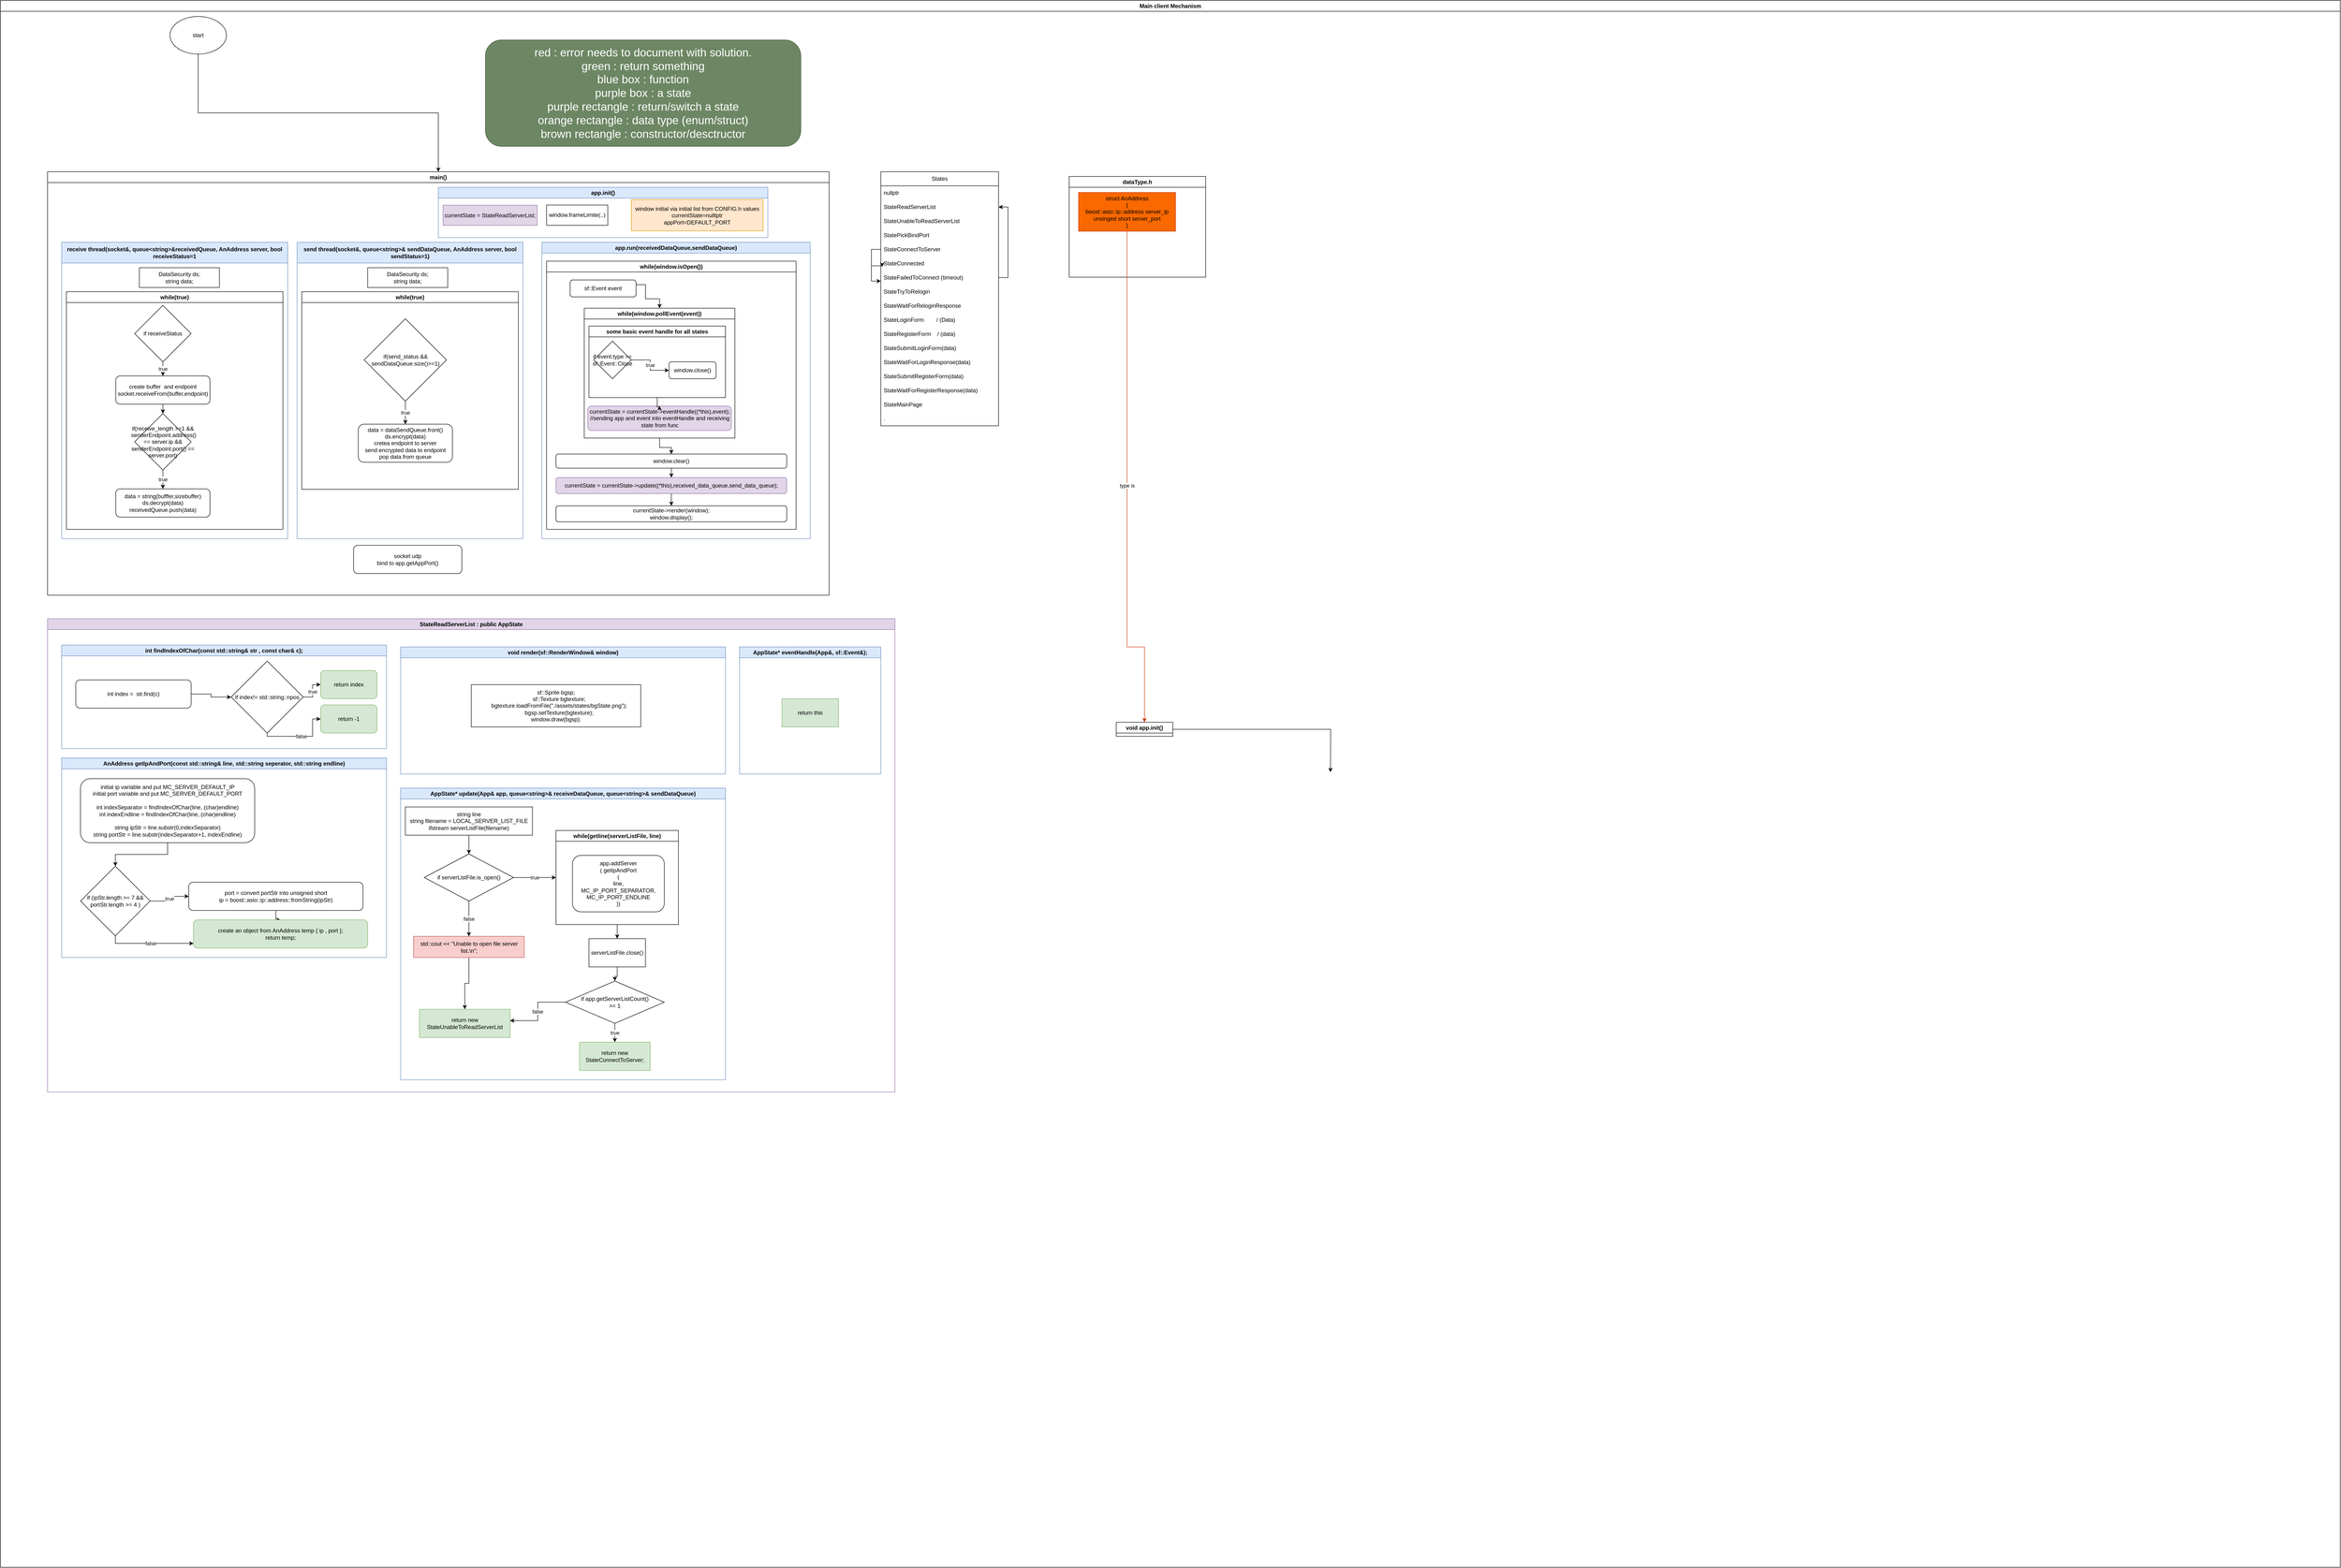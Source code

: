 <mxfile version="22.1.0" type="device">
  <diagram name="Page-1" id="vLcd6pM4zl26Jcu09bP7">
    <mxGraphModel dx="2947" dy="596" grid="1" gridSize="10" guides="1" tooltips="1" connect="1" arrows="1" fold="1" page="1" pageScale="1" pageWidth="850" pageHeight="1100" math="0" shadow="0">
      <root>
        <mxCell id="0" />
        <mxCell id="1" parent="0" />
        <mxCell id="88QjZehT4qtoE1vnCCCp-3" value="Main client Mechanism" style="swimlane;whiteSpace=wrap;html=1;" parent="1" vertex="1">
          <mxGeometry x="-1120" y="16" width="4970" height="3330" as="geometry">
            <mxRectangle x="30" y="180" width="170" height="30" as="alternateBounds" />
          </mxGeometry>
        </mxCell>
        <mxCell id="88QjZehT4qtoE1vnCCCp-85" value="main()" style="swimlane;whiteSpace=wrap;html=1;" parent="88QjZehT4qtoE1vnCCCp-3" vertex="1">
          <mxGeometry x="100" y="364" width="1660" height="900" as="geometry">
            <mxRectangle x="90" y="160" width="150" height="46" as="alternateBounds" />
          </mxGeometry>
        </mxCell>
        <mxCell id="88QjZehT4qtoE1vnCCCp-86" value="receive thread(socket&amp;amp;, queue&amp;lt;string&amp;gt;&amp;amp;receivedQueue, AnAddress server, bool receiveStatus=1" style="swimlane;whiteSpace=wrap;html=1;startSize=44;fillColor=#dae8fc;strokeColor=#6c8ebf;" parent="88QjZehT4qtoE1vnCCCp-85" vertex="1">
          <mxGeometry x="30" y="150" width="480" height="630" as="geometry" />
        </mxCell>
        <mxCell id="88QjZehT4qtoE1vnCCCp-87" value="while(true)" style="swimlane;whiteSpace=wrap;html=1;" parent="88QjZehT4qtoE1vnCCCp-86" vertex="1">
          <mxGeometry x="10" y="105" width="460" height="505" as="geometry" />
        </mxCell>
        <mxCell id="88QjZehT4qtoE1vnCCCp-23" value="if receiveStatus" style="rhombus;whiteSpace=wrap;html=1;" parent="88QjZehT4qtoE1vnCCCp-87" vertex="1">
          <mxGeometry x="145" y="29" width="120" height="120" as="geometry" />
        </mxCell>
        <mxCell id="jVQ7sOu-xko2BOFdehuY-36" style="edgeStyle=orthogonalEdgeStyle;rounded=0;orthogonalLoop=1;jettySize=auto;html=1;" edge="1" parent="88QjZehT4qtoE1vnCCCp-87" source="88QjZehT4qtoE1vnCCCp-17" target="jVQ7sOu-xko2BOFdehuY-35">
          <mxGeometry relative="1" as="geometry" />
        </mxCell>
        <mxCell id="88QjZehT4qtoE1vnCCCp-17" value="create buffer&amp;nbsp; and endpoint&lt;br&gt;socket.receiveFrom(buffer,endpoint)" style="rounded=1;whiteSpace=wrap;html=1;" parent="88QjZehT4qtoE1vnCCCp-87" vertex="1">
          <mxGeometry x="105" y="179" width="200" height="60" as="geometry" />
        </mxCell>
        <mxCell id="88QjZehT4qtoE1vnCCCp-18" value="true" style="edgeStyle=orthogonalEdgeStyle;rounded=0;orthogonalLoop=1;jettySize=auto;html=1;" parent="88QjZehT4qtoE1vnCCCp-87" source="88QjZehT4qtoE1vnCCCp-23" target="88QjZehT4qtoE1vnCCCp-17" edge="1">
          <mxGeometry x="0.002" relative="1" as="geometry">
            <mxPoint as="offset" />
          </mxGeometry>
        </mxCell>
        <mxCell id="jVQ7sOu-xko2BOFdehuY-38" value="true" style="edgeStyle=orthogonalEdgeStyle;rounded=0;orthogonalLoop=1;jettySize=auto;html=1;" edge="1" parent="88QjZehT4qtoE1vnCCCp-87" source="jVQ7sOu-xko2BOFdehuY-35" target="jVQ7sOu-xko2BOFdehuY-37">
          <mxGeometry relative="1" as="geometry" />
        </mxCell>
        <mxCell id="jVQ7sOu-xko2BOFdehuY-35" value="&lt;div&gt;if(receive_length &amp;gt;=1 &amp;amp;&amp;amp;&lt;/div&gt;&lt;div&gt;&amp;nbsp;senderEndpoint.address() == server.ip &amp;amp;&amp;amp;&lt;/div&gt;&lt;div&gt;senderEndpoint.port() == server.port)&lt;/div&gt;" style="rhombus;whiteSpace=wrap;html=1;" vertex="1" parent="88QjZehT4qtoE1vnCCCp-87">
          <mxGeometry x="145" y="259" width="120" height="120" as="geometry" />
        </mxCell>
        <mxCell id="jVQ7sOu-xko2BOFdehuY-37" value="data = string(bufffer,sizebuffer)&lt;br&gt;ds.decrypt(data)&lt;br&gt;receivedQueue.push(data)" style="rounded=1;whiteSpace=wrap;html=1;" vertex="1" parent="88QjZehT4qtoE1vnCCCp-87">
          <mxGeometry x="105" y="419" width="200" height="60" as="geometry" />
        </mxCell>
        <mxCell id="jVQ7sOu-xko2BOFdehuY-34" value="DataSecurity ds;&lt;br&gt;string data;" style="rounded=0;whiteSpace=wrap;html=1;" vertex="1" parent="88QjZehT4qtoE1vnCCCp-86">
          <mxGeometry x="165" y="54" width="170" height="42" as="geometry" />
        </mxCell>
        <mxCell id="jVQ7sOu-xko2BOFdehuY-1" value="send thread(socket&amp;amp;, queue&amp;lt;string&amp;gt;&amp;amp; sendDataQueue, AnAddress server, bool sendStatus=1)" style="swimlane;whiteSpace=wrap;html=1;startSize=44;fillColor=#dae8fc;strokeColor=#6c8ebf;" vertex="1" parent="88QjZehT4qtoE1vnCCCp-85">
          <mxGeometry x="530" y="150" width="480" height="630" as="geometry" />
        </mxCell>
        <mxCell id="jVQ7sOu-xko2BOFdehuY-2" value="while(true)" style="swimlane;whiteSpace=wrap;html=1;" vertex="1" parent="jVQ7sOu-xko2BOFdehuY-1">
          <mxGeometry x="10" y="105" width="460" height="420" as="geometry" />
        </mxCell>
        <mxCell id="jVQ7sOu-xko2BOFdehuY-33" value="true" style="edgeStyle=orthogonalEdgeStyle;rounded=0;orthogonalLoop=1;jettySize=auto;html=1;" edge="1" parent="jVQ7sOu-xko2BOFdehuY-2" source="jVQ7sOu-xko2BOFdehuY-31" target="jVQ7sOu-xko2BOFdehuY-32">
          <mxGeometry relative="1" as="geometry" />
        </mxCell>
        <mxCell id="jVQ7sOu-xko2BOFdehuY-31" value="if(send_status &amp;amp;&amp;amp; sendDataQueue.size()&amp;gt;=1)" style="rhombus;whiteSpace=wrap;html=1;" vertex="1" parent="jVQ7sOu-xko2BOFdehuY-2">
          <mxGeometry x="132.5" y="57.5" width="175" height="175" as="geometry" />
        </mxCell>
        <mxCell id="jVQ7sOu-xko2BOFdehuY-32" value="&lt;div&gt;data = dataSendQueue.front()&lt;/div&gt;&lt;div&gt;ds.encrypt(data)&lt;/div&gt;&lt;div&gt;cretea endpoint to server&lt;/div&gt;&lt;div&gt;send encrypted data to endpoint&lt;/div&gt;&lt;div&gt;pop data from queue&lt;/div&gt;" style="rounded=1;whiteSpace=wrap;html=1;" vertex="1" parent="jVQ7sOu-xko2BOFdehuY-2">
          <mxGeometry x="120" y="281.5" width="200" height="81" as="geometry" />
        </mxCell>
        <mxCell id="jVQ7sOu-xko2BOFdehuY-30" value="DataSecurity ds;&lt;br&gt;string data;" style="rounded=0;whiteSpace=wrap;html=1;" vertex="1" parent="jVQ7sOu-xko2BOFdehuY-1">
          <mxGeometry x="150" y="54" width="170" height="42" as="geometry" />
        </mxCell>
        <mxCell id="jVQ7sOu-xko2BOFdehuY-9" value="app.run(receivedDataQueue,sendDataQueue)" style="swimlane;whiteSpace=wrap;html=1;fillColor=#dae8fc;strokeColor=#6c8ebf;" vertex="1" parent="88QjZehT4qtoE1vnCCCp-85">
          <mxGeometry x="1050" y="150" width="570" height="630" as="geometry" />
        </mxCell>
        <mxCell id="jVQ7sOu-xko2BOFdehuY-10" value="while(window.isOpen())" style="swimlane;whiteSpace=wrap;html=1;" vertex="1" parent="jVQ7sOu-xko2BOFdehuY-9">
          <mxGeometry x="10" y="40" width="530" height="570" as="geometry" />
        </mxCell>
        <mxCell id="jVQ7sOu-xko2BOFdehuY-136" style="edgeStyle=orthogonalEdgeStyle;rounded=0;orthogonalLoop=1;jettySize=auto;html=1;" edge="1" parent="jVQ7sOu-xko2BOFdehuY-10" source="jVQ7sOu-xko2BOFdehuY-40" target="jVQ7sOu-xko2BOFdehuY-41">
          <mxGeometry relative="1" as="geometry">
            <Array as="points">
              <mxPoint x="210" y="50" />
              <mxPoint x="210" y="80" />
              <mxPoint x="240" y="80" />
            </Array>
          </mxGeometry>
        </mxCell>
        <mxCell id="jVQ7sOu-xko2BOFdehuY-40" value="sf::Event event" style="rounded=1;whiteSpace=wrap;html=1;" vertex="1" parent="jVQ7sOu-xko2BOFdehuY-10">
          <mxGeometry x="50" y="40" width="140" height="36" as="geometry" />
        </mxCell>
        <mxCell id="jVQ7sOu-xko2BOFdehuY-137" style="edgeStyle=orthogonalEdgeStyle;rounded=0;orthogonalLoop=1;jettySize=auto;html=1;" edge="1" parent="jVQ7sOu-xko2BOFdehuY-10" source="jVQ7sOu-xko2BOFdehuY-41" target="jVQ7sOu-xko2BOFdehuY-47">
          <mxGeometry relative="1" as="geometry" />
        </mxCell>
        <mxCell id="jVQ7sOu-xko2BOFdehuY-41" value="while(window.pollEvent(event))" style="swimlane;whiteSpace=wrap;html=1;" vertex="1" parent="jVQ7sOu-xko2BOFdehuY-10">
          <mxGeometry x="80" y="100" width="320" height="276" as="geometry" />
        </mxCell>
        <mxCell id="jVQ7sOu-xko2BOFdehuY-46" value="currentState = currentState-&amp;gt;eventHandle((*this),event);&lt;br&gt;//sending app and event into eventHandle and receiving state from func" style="rounded=1;whiteSpace=wrap;html=1;fillColor=#e1d5e7;strokeColor=#9673a6;" vertex="1" parent="jVQ7sOu-xko2BOFdehuY-41">
          <mxGeometry x="7.5" y="208" width="305" height="52" as="geometry" />
        </mxCell>
        <mxCell id="jVQ7sOu-xko2BOFdehuY-141" style="edgeStyle=orthogonalEdgeStyle;rounded=0;orthogonalLoop=1;jettySize=auto;html=1;" edge="1" parent="jVQ7sOu-xko2BOFdehuY-41" source="jVQ7sOu-xko2BOFdehuY-49" target="jVQ7sOu-xko2BOFdehuY-46">
          <mxGeometry relative="1" as="geometry" />
        </mxCell>
        <mxCell id="jVQ7sOu-xko2BOFdehuY-49" value="some basic event handle for all states" style="swimlane;whiteSpace=wrap;html=1;" vertex="1" parent="jVQ7sOu-xko2BOFdehuY-41">
          <mxGeometry x="10" y="38" width="290" height="152" as="geometry" />
        </mxCell>
        <mxCell id="jVQ7sOu-xko2BOFdehuY-42" value="if event.type == sf::Event::Close" style="rhombus;whiteSpace=wrap;html=1;" vertex="1" parent="jVQ7sOu-xko2BOFdehuY-49">
          <mxGeometry x="10" y="32" width="80" height="80" as="geometry" />
        </mxCell>
        <mxCell id="jVQ7sOu-xko2BOFdehuY-43" value="window.close()" style="rounded=1;whiteSpace=wrap;html=1;" vertex="1" parent="jVQ7sOu-xko2BOFdehuY-49">
          <mxGeometry x="170" y="76" width="100" height="36" as="geometry" />
        </mxCell>
        <mxCell id="jVQ7sOu-xko2BOFdehuY-44" value="true" style="edgeStyle=orthogonalEdgeStyle;rounded=0;orthogonalLoop=1;jettySize=auto;html=1;" edge="1" parent="jVQ7sOu-xko2BOFdehuY-49" source="jVQ7sOu-xko2BOFdehuY-42" target="jVQ7sOu-xko2BOFdehuY-43">
          <mxGeometry relative="1" as="geometry" />
        </mxCell>
        <mxCell id="jVQ7sOu-xko2BOFdehuY-139" style="edgeStyle=orthogonalEdgeStyle;rounded=0;orthogonalLoop=1;jettySize=auto;html=1;" edge="1" parent="jVQ7sOu-xko2BOFdehuY-10" source="jVQ7sOu-xko2BOFdehuY-47" target="jVQ7sOu-xko2BOFdehuY-133">
          <mxGeometry relative="1" as="geometry" />
        </mxCell>
        <mxCell id="jVQ7sOu-xko2BOFdehuY-47" value="window.clear()&lt;br&gt;" style="rounded=1;whiteSpace=wrap;html=1;" vertex="1" parent="jVQ7sOu-xko2BOFdehuY-10">
          <mxGeometry x="20" y="410" width="490" height="30" as="geometry" />
        </mxCell>
        <mxCell id="jVQ7sOu-xko2BOFdehuY-138" style="edgeStyle=orthogonalEdgeStyle;rounded=0;orthogonalLoop=1;jettySize=auto;html=1;" edge="1" parent="jVQ7sOu-xko2BOFdehuY-10" source="jVQ7sOu-xko2BOFdehuY-133" target="jVQ7sOu-xko2BOFdehuY-135">
          <mxGeometry relative="1" as="geometry" />
        </mxCell>
        <mxCell id="jVQ7sOu-xko2BOFdehuY-133" value="currentState = currentState-&amp;gt;update((*this),received_data_queue,send_data_queue);&lt;br&gt;" style="rounded=1;whiteSpace=wrap;html=1;fillColor=#e1d5e7;strokeColor=#9673a6;" vertex="1" parent="jVQ7sOu-xko2BOFdehuY-10">
          <mxGeometry x="20" y="460" width="490" height="34" as="geometry" />
        </mxCell>
        <mxCell id="jVQ7sOu-xko2BOFdehuY-135" value="currentState-&amp;gt;render(window);&lt;br style=&quot;border-color: var(--border-color);&quot;&gt;window.display();" style="rounded=1;whiteSpace=wrap;html=1;" vertex="1" parent="jVQ7sOu-xko2BOFdehuY-10">
          <mxGeometry x="20" y="520" width="490" height="34" as="geometry" />
        </mxCell>
        <mxCell id="jVQ7sOu-xko2BOFdehuY-16" value="app.init()" style="swimlane;whiteSpace=wrap;html=1;fillColor=#dae8fc;strokeColor=#6c8ebf;" vertex="1" parent="88QjZehT4qtoE1vnCCCp-85">
          <mxGeometry x="830" y="33" width="700" height="107" as="geometry" />
        </mxCell>
        <mxCell id="jVQ7sOu-xko2BOFdehuY-17" value="currentState = StateReadServerList;" style="rounded=0;whiteSpace=wrap;html=1;fillColor=#e1d5e7;strokeColor=#9673a6;" vertex="1" parent="jVQ7sOu-xko2BOFdehuY-16">
          <mxGeometry x="10" y="38" width="200" height="43" as="geometry" />
        </mxCell>
        <mxCell id="jVQ7sOu-xko2BOFdehuY-29" value="window initial via initial list from CONFIG.h values&lt;br&gt;currentState=nulltptr&lt;br&gt;appPort=DEFAULT_PORT" style="rounded=0;whiteSpace=wrap;html=1;fillColor=#ffe6cc;strokeColor=#d79b00;" vertex="1" parent="jVQ7sOu-xko2BOFdehuY-16">
          <mxGeometry x="410" y="26.25" width="280" height="66.5" as="geometry" />
        </mxCell>
        <mxCell id="jVQ7sOu-xko2BOFdehuY-131" value="window.frameLimite(..)" style="rounded=0;whiteSpace=wrap;html=1;" vertex="1" parent="jVQ7sOu-xko2BOFdehuY-16">
          <mxGeometry x="230" y="37.75" width="130" height="43.25" as="geometry" />
        </mxCell>
        <mxCell id="jVQ7sOu-xko2BOFdehuY-52" value="socket udp&lt;br&gt;bind to app.getAppPort()" style="rounded=1;whiteSpace=wrap;html=1;" vertex="1" parent="88QjZehT4qtoE1vnCCCp-85">
          <mxGeometry x="650" y="794" width="230" height="60" as="geometry" />
        </mxCell>
        <mxCell id="88QjZehT4qtoE1vnCCCp-89" value="void app.init()" style="swimlane;whiteSpace=wrap;html=1;" parent="88QjZehT4qtoE1vnCCCp-3" vertex="1" collapsed="1">
          <mxGeometry x="2370" y="1534" width="120" height="30" as="geometry">
            <mxRectangle x="2370" y="1534" width="2350" height="1040" as="alternateBounds" />
          </mxGeometry>
        </mxCell>
        <mxCell id="88QjZehT4qtoE1vnCCCp-144" style="edgeStyle=orthogonalEdgeStyle;rounded=0;orthogonalLoop=1;jettySize=auto;html=1;" parent="88QjZehT4qtoE1vnCCCp-89" target="88QjZehT4qtoE1vnCCCp-141" edge="1">
          <mxGeometry relative="1" as="geometry">
            <mxPoint x="955" y="465.043" as="sourcePoint" />
          </mxGeometry>
        </mxCell>
        <mxCell id="88QjZehT4qtoE1vnCCCp-127" style="edgeStyle=orthogonalEdgeStyle;rounded=0;orthogonalLoop=1;jettySize=auto;html=1;dashed=1;" parent="88QjZehT4qtoE1vnCCCp-89" source="88QjZehT4qtoE1vnCCCp-131" target="88QjZehT4qtoE1vnCCCp-122" edge="1">
          <mxGeometry relative="1" as="geometry">
            <mxPoint x="1380" y="640.0" as="sourcePoint" />
            <Array as="points">
              <mxPoint x="1200" y="640" />
            </Array>
          </mxGeometry>
        </mxCell>
        <mxCell id="88QjZehT4qtoE1vnCCCp-125" style="edgeStyle=orthogonalEdgeStyle;rounded=0;orthogonalLoop=1;jettySize=auto;html=1;dashed=1;" parent="88QjZehT4qtoE1vnCCCp-89" source="88QjZehT4qtoE1vnCCCp-95" target="88QjZehT4qtoE1vnCCCp-131" edge="1">
          <mxGeometry relative="1" as="geometry">
            <mxPoint x="1440.023" y="580.023" as="targetPoint" />
          </mxGeometry>
        </mxCell>
        <mxCell id="88QjZehT4qtoE1vnCCCp-95" value="int generateRandomNumber(int,int)" style="swimlane;whiteSpace=wrap;html=1;fillColor=#dae8fc;strokeColor=#6c8ebf;startSize=30;" parent="88QjZehT4qtoE1vnCCCp-89" vertex="1" collapsed="1">
          <mxGeometry x="1360" y="490" width="240" height="30" as="geometry">
            <mxRectangle x="445" y="510" width="245" height="100" as="alternateBounds" />
          </mxGeometry>
        </mxCell>
        <mxCell id="88QjZehT4qtoE1vnCCCp-111" style="edgeStyle=orthogonalEdgeStyle;rounded=0;orthogonalLoop=1;jettySize=auto;html=1;dashed=1;" parent="88QjZehT4qtoE1vnCCCp-89" source="88QjZehT4qtoE1vnCCCp-109" target="88QjZehT4qtoE1vnCCCp-95" edge="1">
          <mxGeometry relative="1" as="geometry" />
        </mxCell>
        <mxCell id="88QjZehT4qtoE1vnCCCp-109" value="unsinged short port = &lt;br&gt;generateRandomNumber&lt;br&gt;(2000, 65000)" style="rounded=0;whiteSpace=wrap;html=1;" parent="88QjZehT4qtoE1vnCCCp-89" vertex="1">
          <mxGeometry x="1040" y="480" width="180" height="80" as="geometry" />
        </mxCell>
        <mxCell id="88QjZehT4qtoE1vnCCCp-122" value="bool isPortBusy(port)" style="swimlane;whiteSpace=wrap;html=1;fillColor=#dae8fc;strokeColor=#6c8ebf;" parent="88QjZehT4qtoE1vnCCCp-89" vertex="1">
          <mxGeometry x="1000" y="670" width="270" height="340" as="geometry" />
        </mxCell>
        <mxCell id="88QjZehT4qtoE1vnCCCp-128" value="try -&amp;gt; return true&lt;br&gt;catch() -&amp;gt; return false" style="rhombus;whiteSpace=wrap;html=1;" parent="88QjZehT4qtoE1vnCCCp-122" vertex="1">
          <mxGeometry x="60" y="140" width="160" height="160" as="geometry" />
        </mxCell>
        <mxCell id="88QjZehT4qtoE1vnCCCp-129" style="edgeStyle=orthogonalEdgeStyle;rounded=0;orthogonalLoop=1;jettySize=auto;html=1;" parent="88QjZehT4qtoE1vnCCCp-122" source="88QjZehT4qtoE1vnCCCp-120" target="88QjZehT4qtoE1vnCCCp-128" edge="1">
          <mxGeometry relative="1" as="geometry" />
        </mxCell>
        <mxCell id="88QjZehT4qtoE1vnCCCp-120" value="new socket&lt;br&gt;socket.bind(port)" style="rounded=0;whiteSpace=wrap;html=1;" parent="88QjZehT4qtoE1vnCCCp-122" vertex="1">
          <mxGeometry x="70" y="32" width="120" height="60" as="geometry" />
        </mxCell>
        <mxCell id="88QjZehT4qtoE1vnCCCp-131" value="while&lt;br style=&quot;border-color: var(--border-color);&quot;&gt;isPortBusy(port)&lt;br style=&quot;border-color: var(--border-color);&quot;&gt;== false" style="rounded=0;whiteSpace=wrap;html=1;" parent="88QjZehT4qtoE1vnCCCp-89" vertex="1">
          <mxGeometry x="1390" y="600" width="120" height="60" as="geometry" />
        </mxCell>
        <mxCell id="88QjZehT4qtoE1vnCCCp-133" value="false" style="edgeStyle=orthogonalEdgeStyle;rounded=0;orthogonalLoop=1;jettySize=auto;html=1;entryX=0.672;entryY=1.021;entryDx=0;entryDy=0;entryPerimeter=0;" parent="88QjZehT4qtoE1vnCCCp-89" source="88QjZehT4qtoE1vnCCCp-128" target="88QjZehT4qtoE1vnCCCp-131" edge="1">
          <mxGeometry relative="1" as="geometry" />
        </mxCell>
        <mxCell id="88QjZehT4qtoE1vnCCCp-156" style="edgeStyle=orthogonalEdgeStyle;rounded=0;orthogonalLoop=1;jettySize=auto;html=1;" parent="88QjZehT4qtoE1vnCCCp-89" source="88QjZehT4qtoE1vnCCCp-162" target="88QjZehT4qtoE1vnCCCp-150" edge="1">
          <mxGeometry relative="1" as="geometry">
            <Array as="points">
              <mxPoint x="1580" y="672" />
            </Array>
          </mxGeometry>
        </mxCell>
        <mxCell id="88QjZehT4qtoE1vnCCCp-164" style="edgeStyle=orthogonalEdgeStyle;rounded=0;orthogonalLoop=1;jettySize=auto;html=1;" parent="88QjZehT4qtoE1vnCCCp-89" source="88QjZehT4qtoE1vnCCCp-47" target="88QjZehT4qtoE1vnCCCp-162" edge="1">
          <mxGeometry relative="1" as="geometry" />
        </mxCell>
        <mxCell id="88QjZehT4qtoE1vnCCCp-47" value="~app~.clientPort = port&lt;br&gt;//in this case we are in app dont need object from app" style="rounded=0;whiteSpace=wrap;html=1;" parent="88QjZehT4qtoE1vnCCCp-89" vertex="1">
          <mxGeometry x="1370" y="966" width="180" height="44" as="geometry" />
        </mxCell>
        <mxCell id="88QjZehT4qtoE1vnCCCp-43" value="true" style="edgeStyle=orthogonalEdgeStyle;rounded=0;orthogonalLoop=1;jettySize=auto;html=1;exitX=0.5;exitY=1;exitDx=0;exitDy=0;" parent="88QjZehT4qtoE1vnCCCp-89" source="88QjZehT4qtoE1vnCCCp-128" target="88QjZehT4qtoE1vnCCCp-47" edge="1">
          <mxGeometry relative="1" as="geometry">
            <mxPoint x="595" y="-61.0" as="targetPoint" />
            <Array as="points">
              <mxPoint x="1340" y="970" />
              <mxPoint x="1340" y="970" />
            </Array>
          </mxGeometry>
        </mxCell>
        <mxCell id="88QjZehT4qtoE1vnCCCp-142" value="true" style="edgeStyle=orthogonalEdgeStyle;rounded=0;orthogonalLoop=1;jettySize=auto;html=1;" parent="88QjZehT4qtoE1vnCCCp-89" source="88QjZehT4qtoE1vnCCCp-141" target="88QjZehT4qtoE1vnCCCp-109" edge="1">
          <mxGeometry relative="1" as="geometry" />
        </mxCell>
        <mxCell id="88QjZehT4qtoE1vnCCCp-146" value="false" style="edgeStyle=orthogonalEdgeStyle;rounded=0;orthogonalLoop=1;jettySize=auto;html=1;" parent="88QjZehT4qtoE1vnCCCp-89" source="88QjZehT4qtoE1vnCCCp-141" target="88QjZehT4qtoE1vnCCCp-145" edge="1">
          <mxGeometry relative="1" as="geometry" />
        </mxCell>
        <mxCell id="88QjZehT4qtoE1vnCCCp-141" value="app.readServerList()" style="rhombus;whiteSpace=wrap;html=1;" parent="88QjZehT4qtoE1vnCCCp-89" vertex="1">
          <mxGeometry x="1040" y="170" width="180.63" height="170" as="geometry" />
        </mxCell>
        <mxCell id="88QjZehT4qtoE1vnCCCp-145" value="currentState = failed to to loadApp (readServerList)" style="rounded=0;whiteSpace=wrap;html=1;fillColor=#e1d5e7;strokeColor=#9673a6;" parent="88QjZehT4qtoE1vnCCCp-89" vertex="1">
          <mxGeometry x="1320" y="180" width="175" height="60" as="geometry" />
        </mxCell>
        <mxCell id="88QjZehT4qtoE1vnCCCp-149" value="std:;queue&amp;lt;ServerAddresses&amp;gt; serverListQueue;" style="rounded=0;whiteSpace=wrap;html=1;" parent="88QjZehT4qtoE1vnCCCp-89" vertex="1">
          <mxGeometry x="390" y="40" width="280" height="60" as="geometry" />
        </mxCell>
        <mxCell id="88QjZehT4qtoE1vnCCCp-150" value="for(auto x: serverListQueue)" style="swimlane;whiteSpace=wrap;html=1;" parent="88QjZehT4qtoE1vnCCCp-89" vertex="1">
          <mxGeometry x="1680" y="460" width="620" height="550" as="geometry" />
        </mxCell>
        <mxCell id="88QjZehT4qtoE1vnCCCp-153" style="edgeStyle=orthogonalEdgeStyle;rounded=0;orthogonalLoop=1;jettySize=auto;html=1;" parent="88QjZehT4qtoE1vnCCCp-150" source="88QjZehT4qtoE1vnCCCp-151" target="88QjZehT4qtoE1vnCCCp-152" edge="1">
          <mxGeometry relative="1" as="geometry" />
        </mxCell>
        <mxCell id="88QjZehT4qtoE1vnCCCp-151" value="~app~.set_server(x.ip, x.port)&lt;br style=&quot;border-color: var(--border-color);&quot;&gt;~app~.send (MS_REQUEST_CONNECT)&lt;br style=&quot;border-color: var(--border-color);&quot;&gt;long int request_time = system_current_time&lt;br style=&quot;border-color: var(--border-color);&quot;&gt;bool out=0" style="rounded=0;whiteSpace=wrap;html=1;" parent="88QjZehT4qtoE1vnCCCp-150" vertex="1">
          <mxGeometry x="30" y="46" width="240" height="90" as="geometry" />
        </mxCell>
        <mxCell id="88QjZehT4qtoE1vnCCCp-154" value="break/out=true&lt;br style=&quot;border-color: var(--border-color);&quot;&gt;to next step of last loop&lt;br style=&quot;border-color: var(--border-color);&quot;&gt;pick another server" style="edgeStyle=orthogonalEdgeStyle;rounded=0;orthogonalLoop=1;jettySize=auto;html=1;" parent="88QjZehT4qtoE1vnCCCp-150" source="88QjZehT4qtoE1vnCCCp-152" target="88QjZehT4qtoE1vnCCCp-151" edge="1">
          <mxGeometry relative="1" as="geometry">
            <Array as="points">
              <mxPoint x="510" y="292" />
              <mxPoint x="510" y="91" />
            </Array>
          </mxGeometry>
        </mxCell>
        <mxCell id="88QjZehT4qtoE1vnCCCp-152" value="while(out==false)" style="swimlane;whiteSpace=wrap;html=1;" parent="88QjZehT4qtoE1vnCCCp-150" vertex="1">
          <mxGeometry x="40" y="194" width="430" height="316" as="geometry" />
        </mxCell>
        <mxCell id="88QjZehT4qtoE1vnCCCp-159" value="true" style="edgeStyle=orthogonalEdgeStyle;rounded=0;orthogonalLoop=1;jettySize=auto;html=1;" parent="88QjZehT4qtoE1vnCCCp-152" source="88QjZehT4qtoE1vnCCCp-155" target="88QjZehT4qtoE1vnCCCp-158" edge="1">
          <mxGeometry relative="1" as="geometry" />
        </mxCell>
        <mxCell id="88QjZehT4qtoE1vnCCCp-161" value="" style="edgeStyle=orthogonalEdgeStyle;rounded=0;orthogonalLoop=1;jettySize=auto;html=1;" parent="88QjZehT4qtoE1vnCCCp-152" source="88QjZehT4qtoE1vnCCCp-167" target="88QjZehT4qtoE1vnCCCp-160" edge="1">
          <mxGeometry relative="1" as="geometry" />
        </mxCell>
        <mxCell id="88QjZehT4qtoE1vnCCCp-155" value="if( current_time - request_time &amp;gt; CLIENT_REQUEST_TIMEOUT)" style="rhombus;whiteSpace=wrap;html=1;" parent="88QjZehT4qtoE1vnCCCp-152" vertex="1">
          <mxGeometry x="10" y="30" width="210" height="109" as="geometry" />
        </mxCell>
        <mxCell id="88QjZehT4qtoE1vnCCCp-158" value="out=true" style="rounded=0;whiteSpace=wrap;html=1;" parent="88QjZehT4qtoE1vnCCCp-152" vertex="1">
          <mxGeometry x="270" y="54.5" width="120" height="60" as="geometry" />
        </mxCell>
        <mxCell id="88QjZehT4qtoE1vnCCCp-166" value="false" style="edgeStyle=orthogonalEdgeStyle;rounded=0;orthogonalLoop=1;jettySize=auto;html=1;" parent="88QjZehT4qtoE1vnCCCp-152" source="88QjZehT4qtoE1vnCCCp-160" target="88QjZehT4qtoE1vnCCCp-165" edge="1">
          <mxGeometry relative="1" as="geometry" />
        </mxCell>
        <mxCell id="88QjZehT4qtoE1vnCCCp-160" value="if receivedDataQueue&lt;br&gt;.size&amp;gt;=1" style="rhombus;whiteSpace=wrap;html=1;" parent="88QjZehT4qtoE1vnCCCp-152" vertex="1">
          <mxGeometry x="170" y="176" width="100" height="100" as="geometry" />
        </mxCell>
        <mxCell id="88QjZehT4qtoE1vnCCCp-165" value="out = true" style="rounded=0;whiteSpace=wrap;html=1;" parent="88QjZehT4qtoE1vnCCCp-152" vertex="1">
          <mxGeometry x="320" y="199.5" width="95" height="53" as="geometry" />
        </mxCell>
        <mxCell id="88QjZehT4qtoE1vnCCCp-168" value="false" style="edgeStyle=orthogonalEdgeStyle;rounded=0;orthogonalLoop=1;jettySize=auto;html=1;" parent="88QjZehT4qtoE1vnCCCp-152" source="88QjZehT4qtoE1vnCCCp-155" target="88QjZehT4qtoE1vnCCCp-167" edge="1">
          <mxGeometry relative="1" as="geometry">
            <mxPoint x="2005" y="2283" as="sourcePoint" />
            <mxPoint x="2005" y="2340" as="targetPoint" />
          </mxGeometry>
        </mxCell>
        <mxCell id="88QjZehT4qtoE1vnCCCp-167" value="wait 1milisecond" style="rounded=0;whiteSpace=wrap;html=1;" parent="88QjZehT4qtoE1vnCCCp-152" vertex="1">
          <mxGeometry x="30" y="209.5" width="95" height="53" as="geometry" />
        </mxCell>
        <mxCell id="88QjZehT4qtoE1vnCCCp-162" value="currentState =&lt;br&gt;connectingToServer" style="rounded=0;whiteSpace=wrap;html=1;fillColor=#e1d5e7;strokeColor=#9673a6;" parent="88QjZehT4qtoE1vnCCCp-89" vertex="1">
          <mxGeometry x="1495" y="820" width="175" height="60" as="geometry" />
        </mxCell>
        <mxCell id="88QjZehT4qtoE1vnCCCp-188" style="edgeStyle=orthogonalEdgeStyle;rounded=0;orthogonalLoop=1;jettySize=auto;html=1;" parent="88QjZehT4qtoE1vnCCCp-89" source="88QjZehT4qtoE1vnCCCp-169" target="88QjZehT4qtoE1vnCCCp-187" edge="1">
          <mxGeometry relative="1" as="geometry" />
        </mxCell>
        <mxCell id="88QjZehT4qtoE1vnCCCp-169" value="data = received_data_queue.front()&lt;br style=&quot;border-color: var(--border-color);&quot;&gt;responseCode = convertStrToInt(data[0],data[1],data[2])&lt;br&gt;receivedDataqueue.pop()" style="rounded=0;whiteSpace=wrap;html=1;" parent="88QjZehT4qtoE1vnCCCp-89" vertex="1">
          <mxGeometry x="2070" y="200" width="210" height="57" as="geometry" />
        </mxCell>
        <mxCell id="88QjZehT4qtoE1vnCCCp-170" value="true&lt;br&gt;break both loops" style="edgeStyle=orthogonalEdgeStyle;rounded=0;orthogonalLoop=1;jettySize=auto;html=1;" parent="88QjZehT4qtoE1vnCCCp-89" source="88QjZehT4qtoE1vnCCCp-160" target="88QjZehT4qtoE1vnCCCp-169" edge="1">
          <mxGeometry relative="1" as="geometry">
            <Array as="points">
              <mxPoint x="1940" y="950" />
              <mxPoint x="2260" y="950" />
            </Array>
          </mxGeometry>
        </mxCell>
        <mxCell id="88QjZehT4qtoE1vnCCCp-187" value="processCode(responsedCode)" style="rounded=0;whiteSpace=wrap;html=1;" parent="88QjZehT4qtoE1vnCCCp-89" vertex="1">
          <mxGeometry x="2110" y="70" width="195" height="60" as="geometry" />
        </mxCell>
        <mxCell id="88QjZehT4qtoE1vnCCCp-135" style="edgeStyle=orthogonalEdgeStyle;rounded=0;orthogonalLoop=1;jettySize=auto;html=1;" parent="88QjZehT4qtoE1vnCCCp-3" source="88QjZehT4qtoE1vnCCCp-134" target="88QjZehT4qtoE1vnCCCp-85" edge="1">
          <mxGeometry relative="1" as="geometry" />
        </mxCell>
        <mxCell id="88QjZehT4qtoE1vnCCCp-134" value="start" style="ellipse;whiteSpace=wrap;html=1;" parent="88QjZehT4qtoE1vnCCCp-3" vertex="1">
          <mxGeometry x="360" y="34" width="120" height="80" as="geometry" />
        </mxCell>
        <mxCell id="88QjZehT4qtoE1vnCCCp-189" style="edgeStyle=orthogonalEdgeStyle;rounded=0;orthogonalLoop=1;jettySize=auto;html=1;" parent="88QjZehT4qtoE1vnCCCp-3" source="88QjZehT4qtoE1vnCCCp-187" edge="1">
          <mxGeometry relative="1" as="geometry">
            <mxPoint x="2825.0" y="1640" as="targetPoint" />
          </mxGeometry>
        </mxCell>
        <mxCell id="jVQ7sOu-xko2BOFdehuY-25" value="States" style="swimlane;fontStyle=0;childLayout=stackLayout;horizontal=1;startSize=30;horizontalStack=0;resizeParent=1;resizeParentMax=0;resizeLast=0;collapsible=1;marginBottom=0;whiteSpace=wrap;html=1;" vertex="1" parent="88QjZehT4qtoE1vnCCCp-3">
          <mxGeometry x="1870" y="364" width="250" height="540" as="geometry" />
        </mxCell>
        <mxCell id="jVQ7sOu-xko2BOFdehuY-51" value="nullptr" style="text;strokeColor=none;fillColor=none;align=left;verticalAlign=middle;spacingLeft=4;spacingRight=4;overflow=hidden;points=[[0,0.5],[1,0.5]];portConstraint=eastwest;rotatable=0;whiteSpace=wrap;html=1;" vertex="1" parent="jVQ7sOu-xko2BOFdehuY-25">
          <mxGeometry y="30" width="250" height="30" as="geometry" />
        </mxCell>
        <mxCell id="jVQ7sOu-xko2BOFdehuY-26" value="StateReadServerList" style="text;strokeColor=none;fillColor=none;align=left;verticalAlign=middle;spacingLeft=4;spacingRight=4;overflow=hidden;points=[[0,0.5],[1,0.5]];portConstraint=eastwest;rotatable=0;whiteSpace=wrap;html=1;" vertex="1" parent="jVQ7sOu-xko2BOFdehuY-25">
          <mxGeometry y="60" width="250" height="30" as="geometry" />
        </mxCell>
        <mxCell id="jVQ7sOu-xko2BOFdehuY-105" value="StateUnableToReadServerList" style="text;strokeColor=none;fillColor=none;align=left;verticalAlign=middle;spacingLeft=4;spacingRight=4;overflow=hidden;points=[[0,0.5],[1,0.5]];portConstraint=eastwest;rotatable=0;whiteSpace=wrap;html=1;" vertex="1" parent="jVQ7sOu-xko2BOFdehuY-25">
          <mxGeometry y="90" width="250" height="30" as="geometry" />
        </mxCell>
        <mxCell id="jVQ7sOu-xko2BOFdehuY-27" value="StatePickBindPort" style="text;strokeColor=none;fillColor=none;align=left;verticalAlign=middle;spacingLeft=4;spacingRight=4;overflow=hidden;points=[[0,0.5],[1,0.5]];portConstraint=eastwest;rotatable=0;whiteSpace=wrap;html=1;" vertex="1" parent="jVQ7sOu-xko2BOFdehuY-25">
          <mxGeometry y="120" width="250" height="30" as="geometry" />
        </mxCell>
        <mxCell id="jVQ7sOu-xko2BOFdehuY-28" value="StateConnectToServer" style="text;strokeColor=none;fillColor=none;align=left;verticalAlign=middle;spacingLeft=4;spacingRight=4;overflow=hidden;points=[[0,0.5],[1,0.5]];portConstraint=eastwest;rotatable=0;whiteSpace=wrap;html=1;" vertex="1" parent="jVQ7sOu-xko2BOFdehuY-25">
          <mxGeometry y="150" width="250" height="30" as="geometry" />
        </mxCell>
        <mxCell id="jVQ7sOu-xko2BOFdehuY-54" value="StateConnected" style="text;strokeColor=none;fillColor=none;align=left;verticalAlign=middle;spacingLeft=4;spacingRight=4;overflow=hidden;points=[[0,0.5],[1,0.5]];portConstraint=eastwest;rotatable=0;whiteSpace=wrap;html=1;" vertex="1" parent="jVQ7sOu-xko2BOFdehuY-25">
          <mxGeometry y="180" width="250" height="30" as="geometry" />
        </mxCell>
        <mxCell id="jVQ7sOu-xko2BOFdehuY-60" style="edgeStyle=orthogonalEdgeStyle;rounded=0;orthogonalLoop=1;jettySize=auto;html=1;" edge="1" parent="jVQ7sOu-xko2BOFdehuY-25" source="jVQ7sOu-xko2BOFdehuY-56" target="jVQ7sOu-xko2BOFdehuY-26">
          <mxGeometry relative="1" as="geometry">
            <Array as="points">
              <mxPoint x="270" y="225" />
              <mxPoint x="270" y="75" />
            </Array>
          </mxGeometry>
        </mxCell>
        <mxCell id="jVQ7sOu-xko2BOFdehuY-56" value="StateFailedToConnect (timeout)" style="text;strokeColor=none;fillColor=none;align=left;verticalAlign=middle;spacingLeft=4;spacingRight=4;overflow=hidden;points=[[0,0.5],[1,0.5]];portConstraint=eastwest;rotatable=0;whiteSpace=wrap;html=1;" vertex="1" parent="jVQ7sOu-xko2BOFdehuY-25">
          <mxGeometry y="210" width="250" height="30" as="geometry" />
        </mxCell>
        <mxCell id="jVQ7sOu-xko2BOFdehuY-55" value="StateTryToRelogin" style="text;strokeColor=none;fillColor=none;align=left;verticalAlign=middle;spacingLeft=4;spacingRight=4;overflow=hidden;points=[[0,0.5],[1,0.5]];portConstraint=eastwest;rotatable=0;whiteSpace=wrap;html=1;" vertex="1" parent="jVQ7sOu-xko2BOFdehuY-25">
          <mxGeometry y="240" width="250" height="30" as="geometry" />
        </mxCell>
        <mxCell id="jVQ7sOu-xko2BOFdehuY-58" style="edgeStyle=orthogonalEdgeStyle;rounded=0;orthogonalLoop=1;jettySize=auto;html=1;entryX=0;entryY=0.748;entryDx=0;entryDy=0;entryPerimeter=0;" edge="1" parent="jVQ7sOu-xko2BOFdehuY-25" source="jVQ7sOu-xko2BOFdehuY-28" target="jVQ7sOu-xko2BOFdehuY-56">
          <mxGeometry relative="1" as="geometry" />
        </mxCell>
        <mxCell id="jVQ7sOu-xko2BOFdehuY-59" style="edgeStyle=orthogonalEdgeStyle;rounded=0;orthogonalLoop=1;jettySize=auto;html=1;entryX=0.011;entryY=0.733;entryDx=0;entryDy=0;entryPerimeter=0;" edge="1" parent="jVQ7sOu-xko2BOFdehuY-25" source="jVQ7sOu-xko2BOFdehuY-28" target="jVQ7sOu-xko2BOFdehuY-54">
          <mxGeometry relative="1" as="geometry">
            <Array as="points">
              <mxPoint x="-20" y="165" />
              <mxPoint x="-20" y="200" />
              <mxPoint x="3" y="200" />
            </Array>
          </mxGeometry>
        </mxCell>
        <mxCell id="jVQ7sOu-xko2BOFdehuY-67" value="StateWaitForReloginResponse" style="text;strokeColor=none;fillColor=none;align=left;verticalAlign=middle;spacingLeft=4;spacingRight=4;overflow=hidden;points=[[0,0.5],[1,0.5]];portConstraint=eastwest;rotatable=0;whiteSpace=wrap;html=1;" vertex="1" parent="jVQ7sOu-xko2BOFdehuY-25">
          <mxGeometry y="270" width="250" height="30" as="geometry" />
        </mxCell>
        <mxCell id="jVQ7sOu-xko2BOFdehuY-62" value="StateLoginForm&amp;nbsp; &amp;nbsp; &amp;nbsp; &amp;nbsp; / (Data)" style="text;strokeColor=none;fillColor=none;align=left;verticalAlign=middle;spacingLeft=4;spacingRight=4;overflow=hidden;points=[[0,0.5],[1,0.5]];portConstraint=eastwest;rotatable=0;whiteSpace=wrap;html=1;" vertex="1" parent="jVQ7sOu-xko2BOFdehuY-25">
          <mxGeometry y="300" width="250" height="30" as="geometry" />
        </mxCell>
        <mxCell id="jVQ7sOu-xko2BOFdehuY-63" value="StateRegisterForm&amp;nbsp; &amp;nbsp; / (data)" style="text;strokeColor=none;fillColor=none;align=left;verticalAlign=middle;spacingLeft=4;spacingRight=4;overflow=hidden;points=[[0,0.5],[1,0.5]];portConstraint=eastwest;rotatable=0;whiteSpace=wrap;html=1;" vertex="1" parent="jVQ7sOu-xko2BOFdehuY-25">
          <mxGeometry y="330" width="250" height="30" as="geometry" />
        </mxCell>
        <mxCell id="jVQ7sOu-xko2BOFdehuY-64" value="StateSubmitLoginForm(data)" style="text;strokeColor=none;fillColor=none;align=left;verticalAlign=middle;spacingLeft=4;spacingRight=4;overflow=hidden;points=[[0,0.5],[1,0.5]];portConstraint=eastwest;rotatable=0;whiteSpace=wrap;html=1;" vertex="1" parent="jVQ7sOu-xko2BOFdehuY-25">
          <mxGeometry y="360" width="250" height="30" as="geometry" />
        </mxCell>
        <mxCell id="jVQ7sOu-xko2BOFdehuY-68" value="StateWaitForLoginResponse(data)" style="text;strokeColor=none;fillColor=none;align=left;verticalAlign=middle;spacingLeft=4;spacingRight=4;overflow=hidden;points=[[0,0.5],[1,0.5]];portConstraint=eastwest;rotatable=0;whiteSpace=wrap;html=1;" vertex="1" parent="jVQ7sOu-xko2BOFdehuY-25">
          <mxGeometry y="390" width="250" height="30" as="geometry" />
        </mxCell>
        <mxCell id="jVQ7sOu-xko2BOFdehuY-65" value="StateSubmitRegisterForm(data)" style="text;strokeColor=none;fillColor=none;align=left;verticalAlign=middle;spacingLeft=4;spacingRight=4;overflow=hidden;points=[[0,0.5],[1,0.5]];portConstraint=eastwest;rotatable=0;whiteSpace=wrap;html=1;" vertex="1" parent="jVQ7sOu-xko2BOFdehuY-25">
          <mxGeometry y="420" width="250" height="30" as="geometry" />
        </mxCell>
        <mxCell id="jVQ7sOu-xko2BOFdehuY-69" value="StateWaitForRegisterResponse(data)" style="text;strokeColor=none;fillColor=none;align=left;verticalAlign=middle;spacingLeft=4;spacingRight=4;overflow=hidden;points=[[0,0.5],[1,0.5]];portConstraint=eastwest;rotatable=0;whiteSpace=wrap;html=1;" vertex="1" parent="jVQ7sOu-xko2BOFdehuY-25">
          <mxGeometry y="450" width="250" height="30" as="geometry" />
        </mxCell>
        <mxCell id="jVQ7sOu-xko2BOFdehuY-66" value="StateMainPage" style="text;strokeColor=none;fillColor=none;align=left;verticalAlign=middle;spacingLeft=4;spacingRight=4;overflow=hidden;points=[[0,0.5],[1,0.5]];portConstraint=eastwest;rotatable=0;whiteSpace=wrap;html=1;" vertex="1" parent="jVQ7sOu-xko2BOFdehuY-25">
          <mxGeometry y="480" width="250" height="30" as="geometry" />
        </mxCell>
        <mxCell id="jVQ7sOu-xko2BOFdehuY-61" value="." style="text;strokeColor=none;fillColor=none;align=left;verticalAlign=middle;spacingLeft=4;spacingRight=4;overflow=hidden;points=[[0,0.5],[1,0.5]];portConstraint=eastwest;rotatable=0;whiteSpace=wrap;html=1;" vertex="1" parent="jVQ7sOu-xko2BOFdehuY-25">
          <mxGeometry y="510" width="250" height="30" as="geometry" />
        </mxCell>
        <mxCell id="jVQ7sOu-xko2BOFdehuY-50" value="dataType.h" style="swimlane;whiteSpace=wrap;html=1;" vertex="1" parent="88QjZehT4qtoE1vnCCCp-3">
          <mxGeometry x="2270" y="374" width="290" height="214" as="geometry" />
        </mxCell>
        <mxCell id="88QjZehT4qtoE1vnCCCp-62" value="struct AnAddress&lt;br&gt;{ &lt;br&gt;boost::asio::ip::address server_ip&lt;br&gt;unsinged short server_port&lt;br&gt;}" style="rounded=0;whiteSpace=wrap;html=1;fillColor=#fa6800;fontColor=#000000;strokeColor=#C73500;" parent="jVQ7sOu-xko2BOFdehuY-50" vertex="1">
          <mxGeometry x="20" y="34" width="206" height="82.5" as="geometry" />
        </mxCell>
        <mxCell id="88QjZehT4qtoE1vnCCCp-61" value="type is" style="edgeStyle=orthogonalEdgeStyle;rounded=0;orthogonalLoop=1;jettySize=auto;html=1;fillColor=#fa6800;strokeColor=#C73500;" parent="88QjZehT4qtoE1vnCCCp-3" source="88QjZehT4qtoE1vnCCCp-62" target="88QjZehT4qtoE1vnCCCp-149" edge="1">
          <mxGeometry relative="1" as="geometry">
            <Array as="points">
              <mxPoint x="2393" y="1374" />
              <mxPoint x="2430" y="1374" />
            </Array>
          </mxGeometry>
        </mxCell>
        <mxCell id="jVQ7sOu-xko2BOFdehuY-70" value="StateReadServerList : public AppState" style="swimlane;whiteSpace=wrap;html=1;fillColor=#e1d5e7;strokeColor=#9673a6;" vertex="1" parent="88QjZehT4qtoE1vnCCCp-3">
          <mxGeometry x="100" y="1314" width="1800" height="1006" as="geometry" />
        </mxCell>
        <mxCell id="jVQ7sOu-xko2BOFdehuY-71" value="int findIndexOfChar(const std::string&amp;amp; str , const char&amp;amp; c);" style="swimlane;whiteSpace=wrap;html=1;fillColor=#dae8fc;strokeColor=#6c8ebf;" vertex="1" parent="jVQ7sOu-xko2BOFdehuY-70">
          <mxGeometry x="30" y="56" width="690" height="220" as="geometry" />
        </mxCell>
        <mxCell id="jVQ7sOu-xko2BOFdehuY-75" style="edgeStyle=orthogonalEdgeStyle;rounded=0;orthogonalLoop=1;jettySize=auto;html=1;" edge="1" parent="jVQ7sOu-xko2BOFdehuY-71" source="jVQ7sOu-xko2BOFdehuY-73" target="jVQ7sOu-xko2BOFdehuY-74">
          <mxGeometry relative="1" as="geometry" />
        </mxCell>
        <mxCell id="jVQ7sOu-xko2BOFdehuY-73" value="int index =&amp;nbsp; str.find(c)" style="rounded=1;whiteSpace=wrap;html=1;" vertex="1" parent="jVQ7sOu-xko2BOFdehuY-71">
          <mxGeometry x="30" y="74" width="245" height="60" as="geometry" />
        </mxCell>
        <mxCell id="jVQ7sOu-xko2BOFdehuY-78" value="true" style="edgeStyle=orthogonalEdgeStyle;rounded=0;orthogonalLoop=1;jettySize=auto;html=1;" edge="1" parent="jVQ7sOu-xko2BOFdehuY-71" source="jVQ7sOu-xko2BOFdehuY-74" target="jVQ7sOu-xko2BOFdehuY-76">
          <mxGeometry relative="1" as="geometry" />
        </mxCell>
        <mxCell id="jVQ7sOu-xko2BOFdehuY-79" value="false" style="edgeStyle=orthogonalEdgeStyle;rounded=0;orthogonalLoop=1;jettySize=auto;html=1;" edge="1" parent="jVQ7sOu-xko2BOFdehuY-71" source="jVQ7sOu-xko2BOFdehuY-74" target="jVQ7sOu-xko2BOFdehuY-77">
          <mxGeometry relative="1" as="geometry">
            <Array as="points">
              <mxPoint x="436" y="194" />
              <mxPoint x="533" y="194" />
              <mxPoint x="533" y="157" />
            </Array>
          </mxGeometry>
        </mxCell>
        <mxCell id="jVQ7sOu-xko2BOFdehuY-74" value="if index!=&amp;nbsp;std::string::npos" style="rhombus;whiteSpace=wrap;html=1;" vertex="1" parent="jVQ7sOu-xko2BOFdehuY-71">
          <mxGeometry x="360" y="34" width="153" height="153" as="geometry" />
        </mxCell>
        <mxCell id="jVQ7sOu-xko2BOFdehuY-76" value="return index" style="rounded=1;whiteSpace=wrap;html=1;fillColor=#d5e8d4;strokeColor=#82b366;" vertex="1" parent="jVQ7sOu-xko2BOFdehuY-71">
          <mxGeometry x="550" y="54" width="120" height="60" as="geometry" />
        </mxCell>
        <mxCell id="jVQ7sOu-xko2BOFdehuY-77" value="return -1" style="rounded=1;whiteSpace=wrap;html=1;fillColor=#d5e8d4;strokeColor=#82b366;" vertex="1" parent="jVQ7sOu-xko2BOFdehuY-71">
          <mxGeometry x="550" y="127" width="120" height="60" as="geometry" />
        </mxCell>
        <mxCell id="jVQ7sOu-xko2BOFdehuY-72" value="AnAddress getIpAndPort(const std::string&amp;amp; line, std::string seperator, std::string endline)" style="swimlane;whiteSpace=wrap;html=1;fillColor=#dae8fc;strokeColor=#6c8ebf;" vertex="1" parent="jVQ7sOu-xko2BOFdehuY-70">
          <mxGeometry x="30" y="296" width="690" height="424" as="geometry" />
        </mxCell>
        <mxCell id="jVQ7sOu-xko2BOFdehuY-86" style="edgeStyle=orthogonalEdgeStyle;rounded=0;orthogonalLoop=1;jettySize=auto;html=1;" edge="1" parent="jVQ7sOu-xko2BOFdehuY-72" source="jVQ7sOu-xko2BOFdehuY-83" target="jVQ7sOu-xko2BOFdehuY-85">
          <mxGeometry relative="1" as="geometry" />
        </mxCell>
        <mxCell id="jVQ7sOu-xko2BOFdehuY-83" value="port = convert portStr into unsigned short&lt;br&gt;ip = boost::asio::ip::address::fromString(ipStr)" style="rounded=1;whiteSpace=wrap;html=1;" vertex="1" parent="jVQ7sOu-xko2BOFdehuY-72">
          <mxGeometry x="270" y="264" width="370" height="60" as="geometry" />
        </mxCell>
        <mxCell id="jVQ7sOu-xko2BOFdehuY-85" value="create an object from AnAddress temp { ip , port };&lt;br&gt;return temp;" style="rounded=1;whiteSpace=wrap;html=1;fillColor=#d5e8d4;strokeColor=#82b366;" vertex="1" parent="jVQ7sOu-xko2BOFdehuY-72">
          <mxGeometry x="280" y="344" width="370" height="60" as="geometry" />
        </mxCell>
        <mxCell id="jVQ7sOu-xko2BOFdehuY-119" style="edgeStyle=orthogonalEdgeStyle;rounded=0;orthogonalLoop=1;jettySize=auto;html=1;" edge="1" parent="jVQ7sOu-xko2BOFdehuY-72" source="jVQ7sOu-xko2BOFdehuY-116" target="jVQ7sOu-xko2BOFdehuY-118">
          <mxGeometry relative="1" as="geometry" />
        </mxCell>
        <mxCell id="jVQ7sOu-xko2BOFdehuY-116" value="initial ip variable and put MC_SERVER_DEFAULT_IP&lt;br&gt;initial port variable and put MC_SERVER_DEFAULT_PORT&lt;br&gt;&lt;br&gt;int indexSeparator = findIndexOfChar(line, (char)endline)&lt;br style=&quot;border-color: var(--border-color);&quot;&gt;int indexEndline = findIndexOfChar(line, (char)endline)&lt;br&gt;&lt;br&gt;string ipStr = line.substr(0,indexSeparator)&lt;br style=&quot;border-color: var(--border-color);&quot;&gt;string portStr = line.substr(indexSeparator+1, indexEndline)" style="rounded=1;whiteSpace=wrap;html=1;" vertex="1" parent="jVQ7sOu-xko2BOFdehuY-72">
          <mxGeometry x="40" y="44" width="370" height="136" as="geometry" />
        </mxCell>
        <mxCell id="jVQ7sOu-xko2BOFdehuY-122" value="true" style="edgeStyle=orthogonalEdgeStyle;rounded=0;orthogonalLoop=1;jettySize=auto;html=1;" edge="1" parent="jVQ7sOu-xko2BOFdehuY-72" source="jVQ7sOu-xko2BOFdehuY-118" target="jVQ7sOu-xko2BOFdehuY-83">
          <mxGeometry relative="1" as="geometry" />
        </mxCell>
        <mxCell id="jVQ7sOu-xko2BOFdehuY-123" value="false" style="edgeStyle=orthogonalEdgeStyle;rounded=0;orthogonalLoop=1;jettySize=auto;html=1;" edge="1" parent="jVQ7sOu-xko2BOFdehuY-72" source="jVQ7sOu-xko2BOFdehuY-118" target="jVQ7sOu-xko2BOFdehuY-85">
          <mxGeometry relative="1" as="geometry">
            <Array as="points">
              <mxPoint x="114" y="394" />
            </Array>
          </mxGeometry>
        </mxCell>
        <mxCell id="jVQ7sOu-xko2BOFdehuY-118" value="if (ipStr.length &amp;gt;= 7 &amp;amp;&amp;amp;&lt;br&gt;portStr.length &amp;gt;= 4 )" style="rhombus;whiteSpace=wrap;html=1;" vertex="1" parent="jVQ7sOu-xko2BOFdehuY-72">
          <mxGeometry x="40" y="230" width="148" height="148" as="geometry" />
        </mxCell>
        <mxCell id="jVQ7sOu-xko2BOFdehuY-87" value="void render(sf::RenderWindow&amp;amp; window)" style="swimlane;whiteSpace=wrap;html=1;fillColor=#dae8fc;strokeColor=#6c8ebf;" vertex="1" parent="jVQ7sOu-xko2BOFdehuY-70">
          <mxGeometry x="750" y="60" width="690" height="270" as="geometry" />
        </mxCell>
        <mxCell id="jVQ7sOu-xko2BOFdehuY-95" value="&lt;div&gt;sf::Sprite bgsp;&lt;/div&gt;&lt;div&gt;&amp;nbsp; &amp;nbsp; sf::Texture bgtexture;&lt;/div&gt;&lt;div&gt;&amp;nbsp; &amp;nbsp; bgtexture.loadFromFile(&quot;./assets/states/bgState.png&quot;);&lt;/div&gt;&lt;div&gt;&amp;nbsp; &amp;nbsp; bgsp.setTexture(bgtexture);&lt;/div&gt;&lt;div&gt;window.draw(bgsp);&lt;br&gt;&lt;/div&gt;" style="rounded=0;whiteSpace=wrap;html=1;" vertex="1" parent="jVQ7sOu-xko2BOFdehuY-87">
          <mxGeometry x="150" y="80" width="360" height="90" as="geometry" />
        </mxCell>
        <mxCell id="jVQ7sOu-xko2BOFdehuY-96" value="&lt;div&gt;AppState* update(App&amp;amp; app,&amp;nbsp;&lt;span style=&quot;background-color: initial;&quot;&gt;queue&amp;lt;string&amp;gt;&amp;amp; receiveDataQueue,&lt;/span&gt;&lt;span style=&quot;background-color: initial;&quot;&gt;&amp;nbsp;queue&amp;lt;string&amp;gt;&amp;amp; sendDataQueue)&lt;/span&gt;&lt;/div&gt;" style="swimlane;whiteSpace=wrap;html=1;fillColor=#dae8fc;strokeColor=#6c8ebf;" vertex="1" parent="jVQ7sOu-xko2BOFdehuY-70">
          <mxGeometry x="750" y="360" width="690" height="620" as="geometry" />
        </mxCell>
        <mxCell id="jVQ7sOu-xko2BOFdehuY-101" style="edgeStyle=orthogonalEdgeStyle;rounded=0;orthogonalLoop=1;jettySize=auto;html=1;" edge="1" parent="jVQ7sOu-xko2BOFdehuY-96" source="jVQ7sOu-xko2BOFdehuY-97" target="jVQ7sOu-xko2BOFdehuY-100">
          <mxGeometry relative="1" as="geometry" />
        </mxCell>
        <mxCell id="jVQ7sOu-xko2BOFdehuY-97" value="string line&lt;br&gt;string filename = LOCAL_SERVER_LIST_FILE&lt;br&gt;ifstream serverListFile(filename)" style="rounded=0;whiteSpace=wrap;html=1;" vertex="1" parent="jVQ7sOu-xko2BOFdehuY-96">
          <mxGeometry x="10" y="40" width="270" height="60" as="geometry" />
        </mxCell>
        <mxCell id="jVQ7sOu-xko2BOFdehuY-108" style="edgeStyle=orthogonalEdgeStyle;rounded=0;orthogonalLoop=1;jettySize=auto;html=1;" edge="1" parent="jVQ7sOu-xko2BOFdehuY-96" source="jVQ7sOu-xko2BOFdehuY-99" target="jVQ7sOu-xko2BOFdehuY-107">
          <mxGeometry relative="1" as="geometry" />
        </mxCell>
        <mxCell id="jVQ7sOu-xko2BOFdehuY-99" value="while(getline(serverListFile, line)" style="swimlane;whiteSpace=wrap;html=1;" vertex="1" parent="jVQ7sOu-xko2BOFdehuY-96">
          <mxGeometry x="330" y="90" width="260" height="200" as="geometry" />
        </mxCell>
        <mxCell id="jVQ7sOu-xko2BOFdehuY-106" value="app.addServer&lt;br&gt;( getIpAndPort &lt;br&gt;(&lt;br&gt;line,&lt;br&gt;MC_IP_PORT_SEPARATOR,&lt;br&gt;MC_IP_PORT_ENDLINE&lt;br&gt;))" style="rounded=1;whiteSpace=wrap;html=1;" vertex="1" parent="jVQ7sOu-xko2BOFdehuY-99">
          <mxGeometry x="35" y="53" width="195" height="120" as="geometry" />
        </mxCell>
        <mxCell id="jVQ7sOu-xko2BOFdehuY-102" value="true" style="edgeStyle=orthogonalEdgeStyle;rounded=0;orthogonalLoop=1;jettySize=auto;html=1;" edge="1" parent="jVQ7sOu-xko2BOFdehuY-96" source="jVQ7sOu-xko2BOFdehuY-100" target="jVQ7sOu-xko2BOFdehuY-99">
          <mxGeometry relative="1" as="geometry" />
        </mxCell>
        <mxCell id="jVQ7sOu-xko2BOFdehuY-104" value="false" style="edgeStyle=orthogonalEdgeStyle;rounded=0;orthogonalLoop=1;jettySize=auto;html=1;" edge="1" parent="jVQ7sOu-xko2BOFdehuY-96" source="jVQ7sOu-xko2BOFdehuY-100" target="jVQ7sOu-xko2BOFdehuY-103">
          <mxGeometry relative="1" as="geometry" />
        </mxCell>
        <mxCell id="jVQ7sOu-xko2BOFdehuY-100" value="if serverListFile.is_open()" style="rhombus;whiteSpace=wrap;html=1;" vertex="1" parent="jVQ7sOu-xko2BOFdehuY-96">
          <mxGeometry x="50" y="140" width="190" height="100" as="geometry" />
        </mxCell>
        <mxCell id="jVQ7sOu-xko2BOFdehuY-114" style="edgeStyle=orthogonalEdgeStyle;rounded=0;orthogonalLoop=1;jettySize=auto;html=1;" edge="1" parent="jVQ7sOu-xko2BOFdehuY-96" source="jVQ7sOu-xko2BOFdehuY-103" target="jVQ7sOu-xko2BOFdehuY-113">
          <mxGeometry relative="1" as="geometry" />
        </mxCell>
        <mxCell id="jVQ7sOu-xko2BOFdehuY-103" value="std::cout &amp;lt;&amp;lt; &quot;Unable to open file server list.\n&quot;;&lt;br&gt;" style="rounded=0;whiteSpace=wrap;html=1;fillColor=#f8cecc;strokeColor=#b85450;" vertex="1" parent="jVQ7sOu-xko2BOFdehuY-96">
          <mxGeometry x="27.5" y="315" width="235" height="45" as="geometry" />
        </mxCell>
        <mxCell id="jVQ7sOu-xko2BOFdehuY-110" style="edgeStyle=orthogonalEdgeStyle;rounded=0;orthogonalLoop=1;jettySize=auto;html=1;" edge="1" parent="jVQ7sOu-xko2BOFdehuY-96" source="jVQ7sOu-xko2BOFdehuY-107" target="jVQ7sOu-xko2BOFdehuY-109">
          <mxGeometry relative="1" as="geometry" />
        </mxCell>
        <mxCell id="jVQ7sOu-xko2BOFdehuY-107" value="serverListFile.close()" style="rounded=0;whiteSpace=wrap;html=1;" vertex="1" parent="jVQ7sOu-xko2BOFdehuY-96">
          <mxGeometry x="400" y="320" width="120" height="60" as="geometry" />
        </mxCell>
        <mxCell id="jVQ7sOu-xko2BOFdehuY-112" value="true" style="edgeStyle=orthogonalEdgeStyle;rounded=0;orthogonalLoop=1;jettySize=auto;html=1;" edge="1" parent="jVQ7sOu-xko2BOFdehuY-96" source="jVQ7sOu-xko2BOFdehuY-109" target="jVQ7sOu-xko2BOFdehuY-111">
          <mxGeometry relative="1" as="geometry" />
        </mxCell>
        <mxCell id="jVQ7sOu-xko2BOFdehuY-109" value="if app.getServerListCount()&lt;br&gt;&amp;gt;= 1" style="rhombus;whiteSpace=wrap;html=1;" vertex="1" parent="jVQ7sOu-xko2BOFdehuY-96">
          <mxGeometry x="350" y="410" width="210" height="90" as="geometry" />
        </mxCell>
        <mxCell id="jVQ7sOu-xko2BOFdehuY-111" value="return new StateConnectToServer;" style="rounded=0;whiteSpace=wrap;html=1;fillColor=#d5e8d4;strokeColor=#82b366;" vertex="1" parent="jVQ7sOu-xko2BOFdehuY-96">
          <mxGeometry x="380" y="540" width="150" height="60" as="geometry" />
        </mxCell>
        <mxCell id="jVQ7sOu-xko2BOFdehuY-113" value="return new &lt;br&gt;StateUnableToReadServerList" style="rounded=0;whiteSpace=wrap;html=1;fillColor=#d5e8d4;strokeColor=#82b366;" vertex="1" parent="jVQ7sOu-xko2BOFdehuY-96">
          <mxGeometry x="40" y="470" width="192.5" height="60" as="geometry" />
        </mxCell>
        <mxCell id="jVQ7sOu-xko2BOFdehuY-115" value="false" style="edgeStyle=orthogonalEdgeStyle;rounded=0;orthogonalLoop=1;jettySize=auto;html=1;entryX=0.999;entryY=0.402;entryDx=0;entryDy=0;entryPerimeter=0;" edge="1" parent="jVQ7sOu-xko2BOFdehuY-96" source="jVQ7sOu-xko2BOFdehuY-109" target="jVQ7sOu-xko2BOFdehuY-113">
          <mxGeometry relative="1" as="geometry" />
        </mxCell>
        <mxCell id="jVQ7sOu-xko2BOFdehuY-124" value="&lt;div&gt;AppState* eventHandle(App&amp;amp;,&lt;span style=&quot;background-color: initial;&quot;&gt;&amp;nbsp;sf::Event&amp;amp;);&lt;/span&gt;&lt;/div&gt;" style="swimlane;whiteSpace=wrap;html=1;fillColor=#dae8fc;strokeColor=#6c8ebf;" vertex="1" parent="jVQ7sOu-xko2BOFdehuY-70">
          <mxGeometry x="1470" y="60" width="300" height="270" as="geometry" />
        </mxCell>
        <mxCell id="jVQ7sOu-xko2BOFdehuY-126" value="return this" style="rounded=0;whiteSpace=wrap;html=1;fillColor=#d5e8d4;strokeColor=#82b366;" vertex="1" parent="jVQ7sOu-xko2BOFdehuY-124">
          <mxGeometry x="90" y="110" width="120" height="60" as="geometry" />
        </mxCell>
        <mxCell id="jVQ7sOu-xko2BOFdehuY-127" value="red : error needs to document with solution.&lt;br style=&quot;font-size: 24px;&quot;&gt;green : return something&lt;br style=&quot;font-size: 24px;&quot;&gt;blue box : function&lt;br style=&quot;font-size: 24px;&quot;&gt;purple box : a state&lt;br style=&quot;font-size: 24px;&quot;&gt;purple rectangle : return/switch a state&lt;br&gt;orange rectangle : data type (enum/struct)&lt;br&gt;brown rectangle : constructor/desctructor" style="rounded=1;whiteSpace=wrap;html=1;fillColor=#6d8764;strokeColor=#3A5431;fontSize=24;fontColor=#ffffff;" vertex="1" parent="88QjZehT4qtoE1vnCCCp-3">
          <mxGeometry x="1030" y="84" width="670" height="226" as="geometry" />
        </mxCell>
      </root>
    </mxGraphModel>
  </diagram>
</mxfile>
